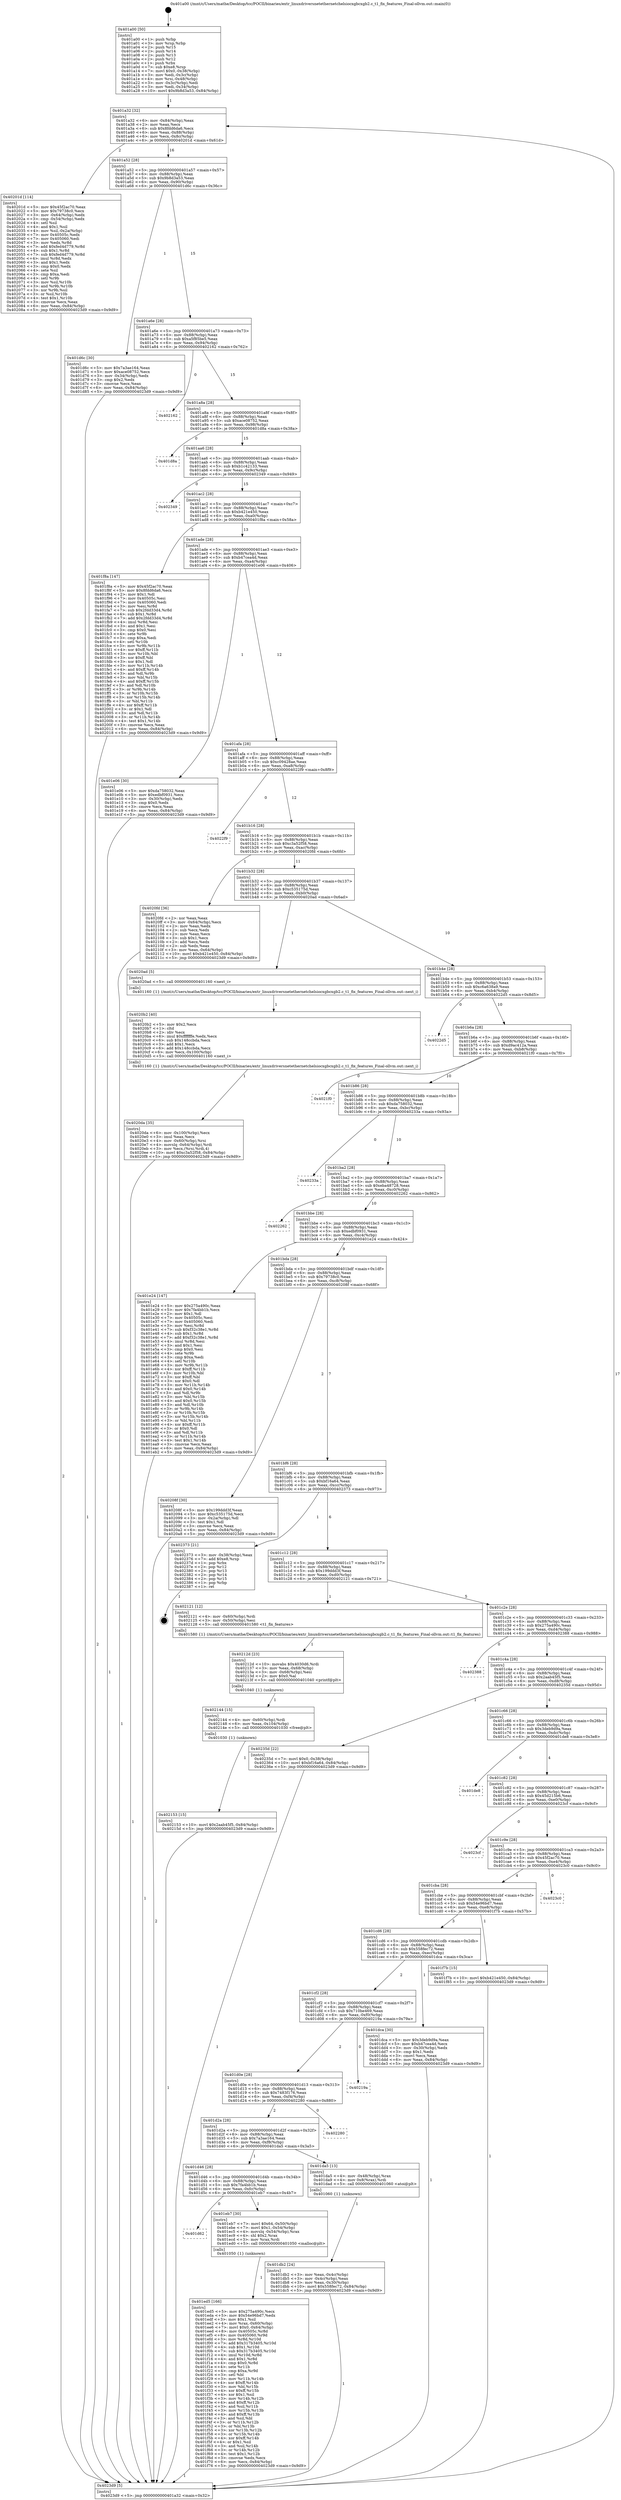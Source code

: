 digraph "0x401a00" {
  label = "0x401a00 (/mnt/c/Users/mathe/Desktop/tcc/POCII/binaries/extr_linuxdriversnetethernetchelsiocxgbcxgb2.c_t1_fix_features_Final-ollvm.out::main(0))"
  labelloc = "t"
  node[shape=record]

  Entry [label="",width=0.3,height=0.3,shape=circle,fillcolor=black,style=filled]
  "0x401a32" [label="{
     0x401a32 [32]\l
     | [instrs]\l
     &nbsp;&nbsp;0x401a32 \<+6\>: mov -0x84(%rbp),%eax\l
     &nbsp;&nbsp;0x401a38 \<+2\>: mov %eax,%ecx\l
     &nbsp;&nbsp;0x401a3a \<+6\>: sub $0x8fdd6da6,%ecx\l
     &nbsp;&nbsp;0x401a40 \<+6\>: mov %eax,-0x88(%rbp)\l
     &nbsp;&nbsp;0x401a46 \<+6\>: mov %ecx,-0x8c(%rbp)\l
     &nbsp;&nbsp;0x401a4c \<+6\>: je 000000000040201d \<main+0x61d\>\l
  }"]
  "0x40201d" [label="{
     0x40201d [114]\l
     | [instrs]\l
     &nbsp;&nbsp;0x40201d \<+5\>: mov $0x45f2ac70,%eax\l
     &nbsp;&nbsp;0x402022 \<+5\>: mov $0x79738c0,%ecx\l
     &nbsp;&nbsp;0x402027 \<+3\>: mov -0x64(%rbp),%edx\l
     &nbsp;&nbsp;0x40202a \<+3\>: cmp -0x54(%rbp),%edx\l
     &nbsp;&nbsp;0x40202d \<+4\>: setl %sil\l
     &nbsp;&nbsp;0x402031 \<+4\>: and $0x1,%sil\l
     &nbsp;&nbsp;0x402035 \<+4\>: mov %sil,-0x2a(%rbp)\l
     &nbsp;&nbsp;0x402039 \<+7\>: mov 0x40505c,%edx\l
     &nbsp;&nbsp;0x402040 \<+7\>: mov 0x405060,%edi\l
     &nbsp;&nbsp;0x402047 \<+3\>: mov %edx,%r8d\l
     &nbsp;&nbsp;0x40204a \<+7\>: add $0xfed4d779,%r8d\l
     &nbsp;&nbsp;0x402051 \<+4\>: sub $0x1,%r8d\l
     &nbsp;&nbsp;0x402055 \<+7\>: sub $0xfed4d779,%r8d\l
     &nbsp;&nbsp;0x40205c \<+4\>: imul %r8d,%edx\l
     &nbsp;&nbsp;0x402060 \<+3\>: and $0x1,%edx\l
     &nbsp;&nbsp;0x402063 \<+3\>: cmp $0x0,%edx\l
     &nbsp;&nbsp;0x402066 \<+4\>: sete %sil\l
     &nbsp;&nbsp;0x40206a \<+3\>: cmp $0xa,%edi\l
     &nbsp;&nbsp;0x40206d \<+4\>: setl %r9b\l
     &nbsp;&nbsp;0x402071 \<+3\>: mov %sil,%r10b\l
     &nbsp;&nbsp;0x402074 \<+3\>: and %r9b,%r10b\l
     &nbsp;&nbsp;0x402077 \<+3\>: xor %r9b,%sil\l
     &nbsp;&nbsp;0x40207a \<+3\>: or %sil,%r10b\l
     &nbsp;&nbsp;0x40207d \<+4\>: test $0x1,%r10b\l
     &nbsp;&nbsp;0x402081 \<+3\>: cmovne %ecx,%eax\l
     &nbsp;&nbsp;0x402084 \<+6\>: mov %eax,-0x84(%rbp)\l
     &nbsp;&nbsp;0x40208a \<+5\>: jmp 00000000004023d9 \<main+0x9d9\>\l
  }"]
  "0x401a52" [label="{
     0x401a52 [28]\l
     | [instrs]\l
     &nbsp;&nbsp;0x401a52 \<+5\>: jmp 0000000000401a57 \<main+0x57\>\l
     &nbsp;&nbsp;0x401a57 \<+6\>: mov -0x88(%rbp),%eax\l
     &nbsp;&nbsp;0x401a5d \<+5\>: sub $0x9b8d3a53,%eax\l
     &nbsp;&nbsp;0x401a62 \<+6\>: mov %eax,-0x90(%rbp)\l
     &nbsp;&nbsp;0x401a68 \<+6\>: je 0000000000401d6c \<main+0x36c\>\l
  }"]
  Exit [label="",width=0.3,height=0.3,shape=circle,fillcolor=black,style=filled,peripheries=2]
  "0x401d6c" [label="{
     0x401d6c [30]\l
     | [instrs]\l
     &nbsp;&nbsp;0x401d6c \<+5\>: mov $0x7a3ae164,%eax\l
     &nbsp;&nbsp;0x401d71 \<+5\>: mov $0xace08752,%ecx\l
     &nbsp;&nbsp;0x401d76 \<+3\>: mov -0x34(%rbp),%edx\l
     &nbsp;&nbsp;0x401d79 \<+3\>: cmp $0x2,%edx\l
     &nbsp;&nbsp;0x401d7c \<+3\>: cmovne %ecx,%eax\l
     &nbsp;&nbsp;0x401d7f \<+6\>: mov %eax,-0x84(%rbp)\l
     &nbsp;&nbsp;0x401d85 \<+5\>: jmp 00000000004023d9 \<main+0x9d9\>\l
  }"]
  "0x401a6e" [label="{
     0x401a6e [28]\l
     | [instrs]\l
     &nbsp;&nbsp;0x401a6e \<+5\>: jmp 0000000000401a73 \<main+0x73\>\l
     &nbsp;&nbsp;0x401a73 \<+6\>: mov -0x88(%rbp),%eax\l
     &nbsp;&nbsp;0x401a79 \<+5\>: sub $0xa5f85be5,%eax\l
     &nbsp;&nbsp;0x401a7e \<+6\>: mov %eax,-0x94(%rbp)\l
     &nbsp;&nbsp;0x401a84 \<+6\>: je 0000000000402162 \<main+0x762\>\l
  }"]
  "0x4023d9" [label="{
     0x4023d9 [5]\l
     | [instrs]\l
     &nbsp;&nbsp;0x4023d9 \<+5\>: jmp 0000000000401a32 \<main+0x32\>\l
  }"]
  "0x401a00" [label="{
     0x401a00 [50]\l
     | [instrs]\l
     &nbsp;&nbsp;0x401a00 \<+1\>: push %rbp\l
     &nbsp;&nbsp;0x401a01 \<+3\>: mov %rsp,%rbp\l
     &nbsp;&nbsp;0x401a04 \<+2\>: push %r15\l
     &nbsp;&nbsp;0x401a06 \<+2\>: push %r14\l
     &nbsp;&nbsp;0x401a08 \<+2\>: push %r13\l
     &nbsp;&nbsp;0x401a0a \<+2\>: push %r12\l
     &nbsp;&nbsp;0x401a0c \<+1\>: push %rbx\l
     &nbsp;&nbsp;0x401a0d \<+7\>: sub $0xe8,%rsp\l
     &nbsp;&nbsp;0x401a14 \<+7\>: movl $0x0,-0x38(%rbp)\l
     &nbsp;&nbsp;0x401a1b \<+3\>: mov %edi,-0x3c(%rbp)\l
     &nbsp;&nbsp;0x401a1e \<+4\>: mov %rsi,-0x48(%rbp)\l
     &nbsp;&nbsp;0x401a22 \<+3\>: mov -0x3c(%rbp),%edi\l
     &nbsp;&nbsp;0x401a25 \<+3\>: mov %edi,-0x34(%rbp)\l
     &nbsp;&nbsp;0x401a28 \<+10\>: movl $0x9b8d3a53,-0x84(%rbp)\l
  }"]
  "0x402153" [label="{
     0x402153 [15]\l
     | [instrs]\l
     &nbsp;&nbsp;0x402153 \<+10\>: movl $0x2aab45f5,-0x84(%rbp)\l
     &nbsp;&nbsp;0x40215d \<+5\>: jmp 00000000004023d9 \<main+0x9d9\>\l
  }"]
  "0x402162" [label="{
     0x402162\l
  }", style=dashed]
  "0x401a8a" [label="{
     0x401a8a [28]\l
     | [instrs]\l
     &nbsp;&nbsp;0x401a8a \<+5\>: jmp 0000000000401a8f \<main+0x8f\>\l
     &nbsp;&nbsp;0x401a8f \<+6\>: mov -0x88(%rbp),%eax\l
     &nbsp;&nbsp;0x401a95 \<+5\>: sub $0xace08752,%eax\l
     &nbsp;&nbsp;0x401a9a \<+6\>: mov %eax,-0x98(%rbp)\l
     &nbsp;&nbsp;0x401aa0 \<+6\>: je 0000000000401d8a \<main+0x38a\>\l
  }"]
  "0x402144" [label="{
     0x402144 [15]\l
     | [instrs]\l
     &nbsp;&nbsp;0x402144 \<+4\>: mov -0x60(%rbp),%rdi\l
     &nbsp;&nbsp;0x402148 \<+6\>: mov %eax,-0x104(%rbp)\l
     &nbsp;&nbsp;0x40214e \<+5\>: call 0000000000401030 \<free@plt\>\l
     | [calls]\l
     &nbsp;&nbsp;0x401030 \{1\} (unknown)\l
  }"]
  "0x401d8a" [label="{
     0x401d8a\l
  }", style=dashed]
  "0x401aa6" [label="{
     0x401aa6 [28]\l
     | [instrs]\l
     &nbsp;&nbsp;0x401aa6 \<+5\>: jmp 0000000000401aab \<main+0xab\>\l
     &nbsp;&nbsp;0x401aab \<+6\>: mov -0x88(%rbp),%eax\l
     &nbsp;&nbsp;0x401ab1 \<+5\>: sub $0xb1c42133,%eax\l
     &nbsp;&nbsp;0x401ab6 \<+6\>: mov %eax,-0x9c(%rbp)\l
     &nbsp;&nbsp;0x401abc \<+6\>: je 0000000000402349 \<main+0x949\>\l
  }"]
  "0x40212d" [label="{
     0x40212d [23]\l
     | [instrs]\l
     &nbsp;&nbsp;0x40212d \<+10\>: movabs $0x4030d6,%rdi\l
     &nbsp;&nbsp;0x402137 \<+3\>: mov %eax,-0x68(%rbp)\l
     &nbsp;&nbsp;0x40213a \<+3\>: mov -0x68(%rbp),%esi\l
     &nbsp;&nbsp;0x40213d \<+2\>: mov $0x0,%al\l
     &nbsp;&nbsp;0x40213f \<+5\>: call 0000000000401040 \<printf@plt\>\l
     | [calls]\l
     &nbsp;&nbsp;0x401040 \{1\} (unknown)\l
  }"]
  "0x402349" [label="{
     0x402349\l
  }", style=dashed]
  "0x401ac2" [label="{
     0x401ac2 [28]\l
     | [instrs]\l
     &nbsp;&nbsp;0x401ac2 \<+5\>: jmp 0000000000401ac7 \<main+0xc7\>\l
     &nbsp;&nbsp;0x401ac7 \<+6\>: mov -0x88(%rbp),%eax\l
     &nbsp;&nbsp;0x401acd \<+5\>: sub $0xb421e450,%eax\l
     &nbsp;&nbsp;0x401ad2 \<+6\>: mov %eax,-0xa0(%rbp)\l
     &nbsp;&nbsp;0x401ad8 \<+6\>: je 0000000000401f8a \<main+0x58a\>\l
  }"]
  "0x4020da" [label="{
     0x4020da [35]\l
     | [instrs]\l
     &nbsp;&nbsp;0x4020da \<+6\>: mov -0x100(%rbp),%ecx\l
     &nbsp;&nbsp;0x4020e0 \<+3\>: imul %eax,%ecx\l
     &nbsp;&nbsp;0x4020e3 \<+4\>: mov -0x60(%rbp),%rsi\l
     &nbsp;&nbsp;0x4020e7 \<+4\>: movslq -0x64(%rbp),%rdi\l
     &nbsp;&nbsp;0x4020eb \<+3\>: mov %ecx,(%rsi,%rdi,4)\l
     &nbsp;&nbsp;0x4020ee \<+10\>: movl $0xc3a52f58,-0x84(%rbp)\l
     &nbsp;&nbsp;0x4020f8 \<+5\>: jmp 00000000004023d9 \<main+0x9d9\>\l
  }"]
  "0x401f8a" [label="{
     0x401f8a [147]\l
     | [instrs]\l
     &nbsp;&nbsp;0x401f8a \<+5\>: mov $0x45f2ac70,%eax\l
     &nbsp;&nbsp;0x401f8f \<+5\>: mov $0x8fdd6da6,%ecx\l
     &nbsp;&nbsp;0x401f94 \<+2\>: mov $0x1,%dl\l
     &nbsp;&nbsp;0x401f96 \<+7\>: mov 0x40505c,%esi\l
     &nbsp;&nbsp;0x401f9d \<+7\>: mov 0x405060,%edi\l
     &nbsp;&nbsp;0x401fa4 \<+3\>: mov %esi,%r8d\l
     &nbsp;&nbsp;0x401fa7 \<+7\>: sub $0x2fdd33d4,%r8d\l
     &nbsp;&nbsp;0x401fae \<+4\>: sub $0x1,%r8d\l
     &nbsp;&nbsp;0x401fb2 \<+7\>: add $0x2fdd33d4,%r8d\l
     &nbsp;&nbsp;0x401fb9 \<+4\>: imul %r8d,%esi\l
     &nbsp;&nbsp;0x401fbd \<+3\>: and $0x1,%esi\l
     &nbsp;&nbsp;0x401fc0 \<+3\>: cmp $0x0,%esi\l
     &nbsp;&nbsp;0x401fc3 \<+4\>: sete %r9b\l
     &nbsp;&nbsp;0x401fc7 \<+3\>: cmp $0xa,%edi\l
     &nbsp;&nbsp;0x401fca \<+4\>: setl %r10b\l
     &nbsp;&nbsp;0x401fce \<+3\>: mov %r9b,%r11b\l
     &nbsp;&nbsp;0x401fd1 \<+4\>: xor $0xff,%r11b\l
     &nbsp;&nbsp;0x401fd5 \<+3\>: mov %r10b,%bl\l
     &nbsp;&nbsp;0x401fd8 \<+3\>: xor $0xff,%bl\l
     &nbsp;&nbsp;0x401fdb \<+3\>: xor $0x1,%dl\l
     &nbsp;&nbsp;0x401fde \<+3\>: mov %r11b,%r14b\l
     &nbsp;&nbsp;0x401fe1 \<+4\>: and $0xff,%r14b\l
     &nbsp;&nbsp;0x401fe5 \<+3\>: and %dl,%r9b\l
     &nbsp;&nbsp;0x401fe8 \<+3\>: mov %bl,%r15b\l
     &nbsp;&nbsp;0x401feb \<+4\>: and $0xff,%r15b\l
     &nbsp;&nbsp;0x401fef \<+3\>: and %dl,%r10b\l
     &nbsp;&nbsp;0x401ff2 \<+3\>: or %r9b,%r14b\l
     &nbsp;&nbsp;0x401ff5 \<+3\>: or %r10b,%r15b\l
     &nbsp;&nbsp;0x401ff8 \<+3\>: xor %r15b,%r14b\l
     &nbsp;&nbsp;0x401ffb \<+3\>: or %bl,%r11b\l
     &nbsp;&nbsp;0x401ffe \<+4\>: xor $0xff,%r11b\l
     &nbsp;&nbsp;0x402002 \<+3\>: or $0x1,%dl\l
     &nbsp;&nbsp;0x402005 \<+3\>: and %dl,%r11b\l
     &nbsp;&nbsp;0x402008 \<+3\>: or %r11b,%r14b\l
     &nbsp;&nbsp;0x40200b \<+4\>: test $0x1,%r14b\l
     &nbsp;&nbsp;0x40200f \<+3\>: cmovne %ecx,%eax\l
     &nbsp;&nbsp;0x402012 \<+6\>: mov %eax,-0x84(%rbp)\l
     &nbsp;&nbsp;0x402018 \<+5\>: jmp 00000000004023d9 \<main+0x9d9\>\l
  }"]
  "0x401ade" [label="{
     0x401ade [28]\l
     | [instrs]\l
     &nbsp;&nbsp;0x401ade \<+5\>: jmp 0000000000401ae3 \<main+0xe3\>\l
     &nbsp;&nbsp;0x401ae3 \<+6\>: mov -0x88(%rbp),%eax\l
     &nbsp;&nbsp;0x401ae9 \<+5\>: sub $0xb47cea4d,%eax\l
     &nbsp;&nbsp;0x401aee \<+6\>: mov %eax,-0xa4(%rbp)\l
     &nbsp;&nbsp;0x401af4 \<+6\>: je 0000000000401e06 \<main+0x406\>\l
  }"]
  "0x4020b2" [label="{
     0x4020b2 [40]\l
     | [instrs]\l
     &nbsp;&nbsp;0x4020b2 \<+5\>: mov $0x2,%ecx\l
     &nbsp;&nbsp;0x4020b7 \<+1\>: cltd\l
     &nbsp;&nbsp;0x4020b8 \<+2\>: idiv %ecx\l
     &nbsp;&nbsp;0x4020ba \<+6\>: imul $0xfffffffe,%edx,%ecx\l
     &nbsp;&nbsp;0x4020c0 \<+6\>: sub $0x148ccbda,%ecx\l
     &nbsp;&nbsp;0x4020c6 \<+3\>: add $0x1,%ecx\l
     &nbsp;&nbsp;0x4020c9 \<+6\>: add $0x148ccbda,%ecx\l
     &nbsp;&nbsp;0x4020cf \<+6\>: mov %ecx,-0x100(%rbp)\l
     &nbsp;&nbsp;0x4020d5 \<+5\>: call 0000000000401160 \<next_i\>\l
     | [calls]\l
     &nbsp;&nbsp;0x401160 \{1\} (/mnt/c/Users/mathe/Desktop/tcc/POCII/binaries/extr_linuxdriversnetethernetchelsiocxgbcxgb2.c_t1_fix_features_Final-ollvm.out::next_i)\l
  }"]
  "0x401e06" [label="{
     0x401e06 [30]\l
     | [instrs]\l
     &nbsp;&nbsp;0x401e06 \<+5\>: mov $0xda758032,%eax\l
     &nbsp;&nbsp;0x401e0b \<+5\>: mov $0xedbf0931,%ecx\l
     &nbsp;&nbsp;0x401e10 \<+3\>: mov -0x30(%rbp),%edx\l
     &nbsp;&nbsp;0x401e13 \<+3\>: cmp $0x0,%edx\l
     &nbsp;&nbsp;0x401e16 \<+3\>: cmove %ecx,%eax\l
     &nbsp;&nbsp;0x401e19 \<+6\>: mov %eax,-0x84(%rbp)\l
     &nbsp;&nbsp;0x401e1f \<+5\>: jmp 00000000004023d9 \<main+0x9d9\>\l
  }"]
  "0x401afa" [label="{
     0x401afa [28]\l
     | [instrs]\l
     &nbsp;&nbsp;0x401afa \<+5\>: jmp 0000000000401aff \<main+0xff\>\l
     &nbsp;&nbsp;0x401aff \<+6\>: mov -0x88(%rbp),%eax\l
     &nbsp;&nbsp;0x401b05 \<+5\>: sub $0xc09428ae,%eax\l
     &nbsp;&nbsp;0x401b0a \<+6\>: mov %eax,-0xa8(%rbp)\l
     &nbsp;&nbsp;0x401b10 \<+6\>: je 00000000004022f9 \<main+0x8f9\>\l
  }"]
  "0x401ed5" [label="{
     0x401ed5 [166]\l
     | [instrs]\l
     &nbsp;&nbsp;0x401ed5 \<+5\>: mov $0x275a490c,%ecx\l
     &nbsp;&nbsp;0x401eda \<+5\>: mov $0x54e96bd7,%edx\l
     &nbsp;&nbsp;0x401edf \<+3\>: mov $0x1,%sil\l
     &nbsp;&nbsp;0x401ee2 \<+4\>: mov %rax,-0x60(%rbp)\l
     &nbsp;&nbsp;0x401ee6 \<+7\>: movl $0x0,-0x64(%rbp)\l
     &nbsp;&nbsp;0x401eed \<+8\>: mov 0x40505c,%r8d\l
     &nbsp;&nbsp;0x401ef5 \<+8\>: mov 0x405060,%r9d\l
     &nbsp;&nbsp;0x401efd \<+3\>: mov %r8d,%r10d\l
     &nbsp;&nbsp;0x401f00 \<+7\>: add $0x317b3405,%r10d\l
     &nbsp;&nbsp;0x401f07 \<+4\>: sub $0x1,%r10d\l
     &nbsp;&nbsp;0x401f0b \<+7\>: sub $0x317b3405,%r10d\l
     &nbsp;&nbsp;0x401f12 \<+4\>: imul %r10d,%r8d\l
     &nbsp;&nbsp;0x401f16 \<+4\>: and $0x1,%r8d\l
     &nbsp;&nbsp;0x401f1a \<+4\>: cmp $0x0,%r8d\l
     &nbsp;&nbsp;0x401f1e \<+4\>: sete %r11b\l
     &nbsp;&nbsp;0x401f22 \<+4\>: cmp $0xa,%r9d\l
     &nbsp;&nbsp;0x401f26 \<+3\>: setl %bl\l
     &nbsp;&nbsp;0x401f29 \<+3\>: mov %r11b,%r14b\l
     &nbsp;&nbsp;0x401f2c \<+4\>: xor $0xff,%r14b\l
     &nbsp;&nbsp;0x401f30 \<+3\>: mov %bl,%r15b\l
     &nbsp;&nbsp;0x401f33 \<+4\>: xor $0xff,%r15b\l
     &nbsp;&nbsp;0x401f37 \<+4\>: xor $0x1,%sil\l
     &nbsp;&nbsp;0x401f3b \<+3\>: mov %r14b,%r12b\l
     &nbsp;&nbsp;0x401f3e \<+4\>: and $0xff,%r12b\l
     &nbsp;&nbsp;0x401f42 \<+3\>: and %sil,%r11b\l
     &nbsp;&nbsp;0x401f45 \<+3\>: mov %r15b,%r13b\l
     &nbsp;&nbsp;0x401f48 \<+4\>: and $0xff,%r13b\l
     &nbsp;&nbsp;0x401f4c \<+3\>: and %sil,%bl\l
     &nbsp;&nbsp;0x401f4f \<+3\>: or %r11b,%r12b\l
     &nbsp;&nbsp;0x401f52 \<+3\>: or %bl,%r13b\l
     &nbsp;&nbsp;0x401f55 \<+3\>: xor %r13b,%r12b\l
     &nbsp;&nbsp;0x401f58 \<+3\>: or %r15b,%r14b\l
     &nbsp;&nbsp;0x401f5b \<+4\>: xor $0xff,%r14b\l
     &nbsp;&nbsp;0x401f5f \<+4\>: or $0x1,%sil\l
     &nbsp;&nbsp;0x401f63 \<+3\>: and %sil,%r14b\l
     &nbsp;&nbsp;0x401f66 \<+3\>: or %r14b,%r12b\l
     &nbsp;&nbsp;0x401f69 \<+4\>: test $0x1,%r12b\l
     &nbsp;&nbsp;0x401f6d \<+3\>: cmovne %edx,%ecx\l
     &nbsp;&nbsp;0x401f70 \<+6\>: mov %ecx,-0x84(%rbp)\l
     &nbsp;&nbsp;0x401f76 \<+5\>: jmp 00000000004023d9 \<main+0x9d9\>\l
  }"]
  "0x4022f9" [label="{
     0x4022f9\l
  }", style=dashed]
  "0x401b16" [label="{
     0x401b16 [28]\l
     | [instrs]\l
     &nbsp;&nbsp;0x401b16 \<+5\>: jmp 0000000000401b1b \<main+0x11b\>\l
     &nbsp;&nbsp;0x401b1b \<+6\>: mov -0x88(%rbp),%eax\l
     &nbsp;&nbsp;0x401b21 \<+5\>: sub $0xc3a52f58,%eax\l
     &nbsp;&nbsp;0x401b26 \<+6\>: mov %eax,-0xac(%rbp)\l
     &nbsp;&nbsp;0x401b2c \<+6\>: je 00000000004020fd \<main+0x6fd\>\l
  }"]
  "0x401d62" [label="{
     0x401d62\l
  }", style=dashed]
  "0x4020fd" [label="{
     0x4020fd [36]\l
     | [instrs]\l
     &nbsp;&nbsp;0x4020fd \<+2\>: xor %eax,%eax\l
     &nbsp;&nbsp;0x4020ff \<+3\>: mov -0x64(%rbp),%ecx\l
     &nbsp;&nbsp;0x402102 \<+2\>: mov %eax,%edx\l
     &nbsp;&nbsp;0x402104 \<+2\>: sub %ecx,%edx\l
     &nbsp;&nbsp;0x402106 \<+2\>: mov %eax,%ecx\l
     &nbsp;&nbsp;0x402108 \<+3\>: sub $0x1,%ecx\l
     &nbsp;&nbsp;0x40210b \<+2\>: add %ecx,%edx\l
     &nbsp;&nbsp;0x40210d \<+2\>: sub %edx,%eax\l
     &nbsp;&nbsp;0x40210f \<+3\>: mov %eax,-0x64(%rbp)\l
     &nbsp;&nbsp;0x402112 \<+10\>: movl $0xb421e450,-0x84(%rbp)\l
     &nbsp;&nbsp;0x40211c \<+5\>: jmp 00000000004023d9 \<main+0x9d9\>\l
  }"]
  "0x401b32" [label="{
     0x401b32 [28]\l
     | [instrs]\l
     &nbsp;&nbsp;0x401b32 \<+5\>: jmp 0000000000401b37 \<main+0x137\>\l
     &nbsp;&nbsp;0x401b37 \<+6\>: mov -0x88(%rbp),%eax\l
     &nbsp;&nbsp;0x401b3d \<+5\>: sub $0xc535175d,%eax\l
     &nbsp;&nbsp;0x401b42 \<+6\>: mov %eax,-0xb0(%rbp)\l
     &nbsp;&nbsp;0x401b48 \<+6\>: je 00000000004020ad \<main+0x6ad\>\l
  }"]
  "0x401eb7" [label="{
     0x401eb7 [30]\l
     | [instrs]\l
     &nbsp;&nbsp;0x401eb7 \<+7\>: movl $0x64,-0x50(%rbp)\l
     &nbsp;&nbsp;0x401ebe \<+7\>: movl $0x1,-0x54(%rbp)\l
     &nbsp;&nbsp;0x401ec5 \<+4\>: movslq -0x54(%rbp),%rax\l
     &nbsp;&nbsp;0x401ec9 \<+4\>: shl $0x2,%rax\l
     &nbsp;&nbsp;0x401ecd \<+3\>: mov %rax,%rdi\l
     &nbsp;&nbsp;0x401ed0 \<+5\>: call 0000000000401050 \<malloc@plt\>\l
     | [calls]\l
     &nbsp;&nbsp;0x401050 \{1\} (unknown)\l
  }"]
  "0x4020ad" [label="{
     0x4020ad [5]\l
     | [instrs]\l
     &nbsp;&nbsp;0x4020ad \<+5\>: call 0000000000401160 \<next_i\>\l
     | [calls]\l
     &nbsp;&nbsp;0x401160 \{1\} (/mnt/c/Users/mathe/Desktop/tcc/POCII/binaries/extr_linuxdriversnetethernetchelsiocxgbcxgb2.c_t1_fix_features_Final-ollvm.out::next_i)\l
  }"]
  "0x401b4e" [label="{
     0x401b4e [28]\l
     | [instrs]\l
     &nbsp;&nbsp;0x401b4e \<+5\>: jmp 0000000000401b53 \<main+0x153\>\l
     &nbsp;&nbsp;0x401b53 \<+6\>: mov -0x88(%rbp),%eax\l
     &nbsp;&nbsp;0x401b59 \<+5\>: sub $0xc6a638a9,%eax\l
     &nbsp;&nbsp;0x401b5e \<+6\>: mov %eax,-0xb4(%rbp)\l
     &nbsp;&nbsp;0x401b64 \<+6\>: je 00000000004022d5 \<main+0x8d5\>\l
  }"]
  "0x401db2" [label="{
     0x401db2 [24]\l
     | [instrs]\l
     &nbsp;&nbsp;0x401db2 \<+3\>: mov %eax,-0x4c(%rbp)\l
     &nbsp;&nbsp;0x401db5 \<+3\>: mov -0x4c(%rbp),%eax\l
     &nbsp;&nbsp;0x401db8 \<+3\>: mov %eax,-0x30(%rbp)\l
     &nbsp;&nbsp;0x401dbb \<+10\>: movl $0x558fec72,-0x84(%rbp)\l
     &nbsp;&nbsp;0x401dc5 \<+5\>: jmp 00000000004023d9 \<main+0x9d9\>\l
  }"]
  "0x4022d5" [label="{
     0x4022d5\l
  }", style=dashed]
  "0x401b6a" [label="{
     0x401b6a [28]\l
     | [instrs]\l
     &nbsp;&nbsp;0x401b6a \<+5\>: jmp 0000000000401b6f \<main+0x16f\>\l
     &nbsp;&nbsp;0x401b6f \<+6\>: mov -0x88(%rbp),%eax\l
     &nbsp;&nbsp;0x401b75 \<+5\>: sub $0xd9ac412a,%eax\l
     &nbsp;&nbsp;0x401b7a \<+6\>: mov %eax,-0xb8(%rbp)\l
     &nbsp;&nbsp;0x401b80 \<+6\>: je 00000000004021f0 \<main+0x7f0\>\l
  }"]
  "0x401d46" [label="{
     0x401d46 [28]\l
     | [instrs]\l
     &nbsp;&nbsp;0x401d46 \<+5\>: jmp 0000000000401d4b \<main+0x34b\>\l
     &nbsp;&nbsp;0x401d4b \<+6\>: mov -0x88(%rbp),%eax\l
     &nbsp;&nbsp;0x401d51 \<+5\>: sub $0x7fa4bb1b,%eax\l
     &nbsp;&nbsp;0x401d56 \<+6\>: mov %eax,-0xfc(%rbp)\l
     &nbsp;&nbsp;0x401d5c \<+6\>: je 0000000000401eb7 \<main+0x4b7\>\l
  }"]
  "0x4021f0" [label="{
     0x4021f0\l
  }", style=dashed]
  "0x401b86" [label="{
     0x401b86 [28]\l
     | [instrs]\l
     &nbsp;&nbsp;0x401b86 \<+5\>: jmp 0000000000401b8b \<main+0x18b\>\l
     &nbsp;&nbsp;0x401b8b \<+6\>: mov -0x88(%rbp),%eax\l
     &nbsp;&nbsp;0x401b91 \<+5\>: sub $0xda758032,%eax\l
     &nbsp;&nbsp;0x401b96 \<+6\>: mov %eax,-0xbc(%rbp)\l
     &nbsp;&nbsp;0x401b9c \<+6\>: je 000000000040233a \<main+0x93a\>\l
  }"]
  "0x401da5" [label="{
     0x401da5 [13]\l
     | [instrs]\l
     &nbsp;&nbsp;0x401da5 \<+4\>: mov -0x48(%rbp),%rax\l
     &nbsp;&nbsp;0x401da9 \<+4\>: mov 0x8(%rax),%rdi\l
     &nbsp;&nbsp;0x401dad \<+5\>: call 0000000000401060 \<atoi@plt\>\l
     | [calls]\l
     &nbsp;&nbsp;0x401060 \{1\} (unknown)\l
  }"]
  "0x40233a" [label="{
     0x40233a\l
  }", style=dashed]
  "0x401ba2" [label="{
     0x401ba2 [28]\l
     | [instrs]\l
     &nbsp;&nbsp;0x401ba2 \<+5\>: jmp 0000000000401ba7 \<main+0x1a7\>\l
     &nbsp;&nbsp;0x401ba7 \<+6\>: mov -0x88(%rbp),%eax\l
     &nbsp;&nbsp;0x401bad \<+5\>: sub $0xeba48728,%eax\l
     &nbsp;&nbsp;0x401bb2 \<+6\>: mov %eax,-0xc0(%rbp)\l
     &nbsp;&nbsp;0x401bb8 \<+6\>: je 0000000000402262 \<main+0x862\>\l
  }"]
  "0x401d2a" [label="{
     0x401d2a [28]\l
     | [instrs]\l
     &nbsp;&nbsp;0x401d2a \<+5\>: jmp 0000000000401d2f \<main+0x32f\>\l
     &nbsp;&nbsp;0x401d2f \<+6\>: mov -0x88(%rbp),%eax\l
     &nbsp;&nbsp;0x401d35 \<+5\>: sub $0x7a3ae164,%eax\l
     &nbsp;&nbsp;0x401d3a \<+6\>: mov %eax,-0xf8(%rbp)\l
     &nbsp;&nbsp;0x401d40 \<+6\>: je 0000000000401da5 \<main+0x3a5\>\l
  }"]
  "0x402262" [label="{
     0x402262\l
  }", style=dashed]
  "0x401bbe" [label="{
     0x401bbe [28]\l
     | [instrs]\l
     &nbsp;&nbsp;0x401bbe \<+5\>: jmp 0000000000401bc3 \<main+0x1c3\>\l
     &nbsp;&nbsp;0x401bc3 \<+6\>: mov -0x88(%rbp),%eax\l
     &nbsp;&nbsp;0x401bc9 \<+5\>: sub $0xedbf0931,%eax\l
     &nbsp;&nbsp;0x401bce \<+6\>: mov %eax,-0xc4(%rbp)\l
     &nbsp;&nbsp;0x401bd4 \<+6\>: je 0000000000401e24 \<main+0x424\>\l
  }"]
  "0x402280" [label="{
     0x402280\l
  }", style=dashed]
  "0x401e24" [label="{
     0x401e24 [147]\l
     | [instrs]\l
     &nbsp;&nbsp;0x401e24 \<+5\>: mov $0x275a490c,%eax\l
     &nbsp;&nbsp;0x401e29 \<+5\>: mov $0x7fa4bb1b,%ecx\l
     &nbsp;&nbsp;0x401e2e \<+2\>: mov $0x1,%dl\l
     &nbsp;&nbsp;0x401e30 \<+7\>: mov 0x40505c,%esi\l
     &nbsp;&nbsp;0x401e37 \<+7\>: mov 0x405060,%edi\l
     &nbsp;&nbsp;0x401e3e \<+3\>: mov %esi,%r8d\l
     &nbsp;&nbsp;0x401e41 \<+7\>: sub $0xf32c38e1,%r8d\l
     &nbsp;&nbsp;0x401e48 \<+4\>: sub $0x1,%r8d\l
     &nbsp;&nbsp;0x401e4c \<+7\>: add $0xf32c38e1,%r8d\l
     &nbsp;&nbsp;0x401e53 \<+4\>: imul %r8d,%esi\l
     &nbsp;&nbsp;0x401e57 \<+3\>: and $0x1,%esi\l
     &nbsp;&nbsp;0x401e5a \<+3\>: cmp $0x0,%esi\l
     &nbsp;&nbsp;0x401e5d \<+4\>: sete %r9b\l
     &nbsp;&nbsp;0x401e61 \<+3\>: cmp $0xa,%edi\l
     &nbsp;&nbsp;0x401e64 \<+4\>: setl %r10b\l
     &nbsp;&nbsp;0x401e68 \<+3\>: mov %r9b,%r11b\l
     &nbsp;&nbsp;0x401e6b \<+4\>: xor $0xff,%r11b\l
     &nbsp;&nbsp;0x401e6f \<+3\>: mov %r10b,%bl\l
     &nbsp;&nbsp;0x401e72 \<+3\>: xor $0xff,%bl\l
     &nbsp;&nbsp;0x401e75 \<+3\>: xor $0x0,%dl\l
     &nbsp;&nbsp;0x401e78 \<+3\>: mov %r11b,%r14b\l
     &nbsp;&nbsp;0x401e7b \<+4\>: and $0x0,%r14b\l
     &nbsp;&nbsp;0x401e7f \<+3\>: and %dl,%r9b\l
     &nbsp;&nbsp;0x401e82 \<+3\>: mov %bl,%r15b\l
     &nbsp;&nbsp;0x401e85 \<+4\>: and $0x0,%r15b\l
     &nbsp;&nbsp;0x401e89 \<+3\>: and %dl,%r10b\l
     &nbsp;&nbsp;0x401e8c \<+3\>: or %r9b,%r14b\l
     &nbsp;&nbsp;0x401e8f \<+3\>: or %r10b,%r15b\l
     &nbsp;&nbsp;0x401e92 \<+3\>: xor %r15b,%r14b\l
     &nbsp;&nbsp;0x401e95 \<+3\>: or %bl,%r11b\l
     &nbsp;&nbsp;0x401e98 \<+4\>: xor $0xff,%r11b\l
     &nbsp;&nbsp;0x401e9c \<+3\>: or $0x0,%dl\l
     &nbsp;&nbsp;0x401e9f \<+3\>: and %dl,%r11b\l
     &nbsp;&nbsp;0x401ea2 \<+3\>: or %r11b,%r14b\l
     &nbsp;&nbsp;0x401ea5 \<+4\>: test $0x1,%r14b\l
     &nbsp;&nbsp;0x401ea9 \<+3\>: cmovne %ecx,%eax\l
     &nbsp;&nbsp;0x401eac \<+6\>: mov %eax,-0x84(%rbp)\l
     &nbsp;&nbsp;0x401eb2 \<+5\>: jmp 00000000004023d9 \<main+0x9d9\>\l
  }"]
  "0x401bda" [label="{
     0x401bda [28]\l
     | [instrs]\l
     &nbsp;&nbsp;0x401bda \<+5\>: jmp 0000000000401bdf \<main+0x1df\>\l
     &nbsp;&nbsp;0x401bdf \<+6\>: mov -0x88(%rbp),%eax\l
     &nbsp;&nbsp;0x401be5 \<+5\>: sub $0x79738c0,%eax\l
     &nbsp;&nbsp;0x401bea \<+6\>: mov %eax,-0xc8(%rbp)\l
     &nbsp;&nbsp;0x401bf0 \<+6\>: je 000000000040208f \<main+0x68f\>\l
  }"]
  "0x401d0e" [label="{
     0x401d0e [28]\l
     | [instrs]\l
     &nbsp;&nbsp;0x401d0e \<+5\>: jmp 0000000000401d13 \<main+0x313\>\l
     &nbsp;&nbsp;0x401d13 \<+6\>: mov -0x88(%rbp),%eax\l
     &nbsp;&nbsp;0x401d19 \<+5\>: sub $0x7483f176,%eax\l
     &nbsp;&nbsp;0x401d1e \<+6\>: mov %eax,-0xf4(%rbp)\l
     &nbsp;&nbsp;0x401d24 \<+6\>: je 0000000000402280 \<main+0x880\>\l
  }"]
  "0x40208f" [label="{
     0x40208f [30]\l
     | [instrs]\l
     &nbsp;&nbsp;0x40208f \<+5\>: mov $0x199ddd3f,%eax\l
     &nbsp;&nbsp;0x402094 \<+5\>: mov $0xc535175d,%ecx\l
     &nbsp;&nbsp;0x402099 \<+3\>: mov -0x2a(%rbp),%dl\l
     &nbsp;&nbsp;0x40209c \<+3\>: test $0x1,%dl\l
     &nbsp;&nbsp;0x40209f \<+3\>: cmovne %ecx,%eax\l
     &nbsp;&nbsp;0x4020a2 \<+6\>: mov %eax,-0x84(%rbp)\l
     &nbsp;&nbsp;0x4020a8 \<+5\>: jmp 00000000004023d9 \<main+0x9d9\>\l
  }"]
  "0x401bf6" [label="{
     0x401bf6 [28]\l
     | [instrs]\l
     &nbsp;&nbsp;0x401bf6 \<+5\>: jmp 0000000000401bfb \<main+0x1fb\>\l
     &nbsp;&nbsp;0x401bfb \<+6\>: mov -0x88(%rbp),%eax\l
     &nbsp;&nbsp;0x401c01 \<+5\>: sub $0xbf16a64,%eax\l
     &nbsp;&nbsp;0x401c06 \<+6\>: mov %eax,-0xcc(%rbp)\l
     &nbsp;&nbsp;0x401c0c \<+6\>: je 0000000000402373 \<main+0x973\>\l
  }"]
  "0x40219a" [label="{
     0x40219a\l
  }", style=dashed]
  "0x402373" [label="{
     0x402373 [21]\l
     | [instrs]\l
     &nbsp;&nbsp;0x402373 \<+3\>: mov -0x38(%rbp),%eax\l
     &nbsp;&nbsp;0x402376 \<+7\>: add $0xe8,%rsp\l
     &nbsp;&nbsp;0x40237d \<+1\>: pop %rbx\l
     &nbsp;&nbsp;0x40237e \<+2\>: pop %r12\l
     &nbsp;&nbsp;0x402380 \<+2\>: pop %r13\l
     &nbsp;&nbsp;0x402382 \<+2\>: pop %r14\l
     &nbsp;&nbsp;0x402384 \<+2\>: pop %r15\l
     &nbsp;&nbsp;0x402386 \<+1\>: pop %rbp\l
     &nbsp;&nbsp;0x402387 \<+1\>: ret\l
  }"]
  "0x401c12" [label="{
     0x401c12 [28]\l
     | [instrs]\l
     &nbsp;&nbsp;0x401c12 \<+5\>: jmp 0000000000401c17 \<main+0x217\>\l
     &nbsp;&nbsp;0x401c17 \<+6\>: mov -0x88(%rbp),%eax\l
     &nbsp;&nbsp;0x401c1d \<+5\>: sub $0x199ddd3f,%eax\l
     &nbsp;&nbsp;0x401c22 \<+6\>: mov %eax,-0xd0(%rbp)\l
     &nbsp;&nbsp;0x401c28 \<+6\>: je 0000000000402121 \<main+0x721\>\l
  }"]
  "0x401cf2" [label="{
     0x401cf2 [28]\l
     | [instrs]\l
     &nbsp;&nbsp;0x401cf2 \<+5\>: jmp 0000000000401cf7 \<main+0x2f7\>\l
     &nbsp;&nbsp;0x401cf7 \<+6\>: mov -0x88(%rbp),%eax\l
     &nbsp;&nbsp;0x401cfd \<+5\>: sub $0x710be469,%eax\l
     &nbsp;&nbsp;0x401d02 \<+6\>: mov %eax,-0xf0(%rbp)\l
     &nbsp;&nbsp;0x401d08 \<+6\>: je 000000000040219a \<main+0x79a\>\l
  }"]
  "0x402121" [label="{
     0x402121 [12]\l
     | [instrs]\l
     &nbsp;&nbsp;0x402121 \<+4\>: mov -0x60(%rbp),%rdi\l
     &nbsp;&nbsp;0x402125 \<+3\>: mov -0x50(%rbp),%esi\l
     &nbsp;&nbsp;0x402128 \<+5\>: call 0000000000401580 \<t1_fix_features\>\l
     | [calls]\l
     &nbsp;&nbsp;0x401580 \{1\} (/mnt/c/Users/mathe/Desktop/tcc/POCII/binaries/extr_linuxdriversnetethernetchelsiocxgbcxgb2.c_t1_fix_features_Final-ollvm.out::t1_fix_features)\l
  }"]
  "0x401c2e" [label="{
     0x401c2e [28]\l
     | [instrs]\l
     &nbsp;&nbsp;0x401c2e \<+5\>: jmp 0000000000401c33 \<main+0x233\>\l
     &nbsp;&nbsp;0x401c33 \<+6\>: mov -0x88(%rbp),%eax\l
     &nbsp;&nbsp;0x401c39 \<+5\>: sub $0x275a490c,%eax\l
     &nbsp;&nbsp;0x401c3e \<+6\>: mov %eax,-0xd4(%rbp)\l
     &nbsp;&nbsp;0x401c44 \<+6\>: je 0000000000402388 \<main+0x988\>\l
  }"]
  "0x401dca" [label="{
     0x401dca [30]\l
     | [instrs]\l
     &nbsp;&nbsp;0x401dca \<+5\>: mov $0x3deb9d9a,%eax\l
     &nbsp;&nbsp;0x401dcf \<+5\>: mov $0xb47cea4d,%ecx\l
     &nbsp;&nbsp;0x401dd4 \<+3\>: mov -0x30(%rbp),%edx\l
     &nbsp;&nbsp;0x401dd7 \<+3\>: cmp $0x1,%edx\l
     &nbsp;&nbsp;0x401dda \<+3\>: cmovl %ecx,%eax\l
     &nbsp;&nbsp;0x401ddd \<+6\>: mov %eax,-0x84(%rbp)\l
     &nbsp;&nbsp;0x401de3 \<+5\>: jmp 00000000004023d9 \<main+0x9d9\>\l
  }"]
  "0x402388" [label="{
     0x402388\l
  }", style=dashed]
  "0x401c4a" [label="{
     0x401c4a [28]\l
     | [instrs]\l
     &nbsp;&nbsp;0x401c4a \<+5\>: jmp 0000000000401c4f \<main+0x24f\>\l
     &nbsp;&nbsp;0x401c4f \<+6\>: mov -0x88(%rbp),%eax\l
     &nbsp;&nbsp;0x401c55 \<+5\>: sub $0x2aab45f5,%eax\l
     &nbsp;&nbsp;0x401c5a \<+6\>: mov %eax,-0xd8(%rbp)\l
     &nbsp;&nbsp;0x401c60 \<+6\>: je 000000000040235d \<main+0x95d\>\l
  }"]
  "0x401cd6" [label="{
     0x401cd6 [28]\l
     | [instrs]\l
     &nbsp;&nbsp;0x401cd6 \<+5\>: jmp 0000000000401cdb \<main+0x2db\>\l
     &nbsp;&nbsp;0x401cdb \<+6\>: mov -0x88(%rbp),%eax\l
     &nbsp;&nbsp;0x401ce1 \<+5\>: sub $0x558fec72,%eax\l
     &nbsp;&nbsp;0x401ce6 \<+6\>: mov %eax,-0xec(%rbp)\l
     &nbsp;&nbsp;0x401cec \<+6\>: je 0000000000401dca \<main+0x3ca\>\l
  }"]
  "0x40235d" [label="{
     0x40235d [22]\l
     | [instrs]\l
     &nbsp;&nbsp;0x40235d \<+7\>: movl $0x0,-0x38(%rbp)\l
     &nbsp;&nbsp;0x402364 \<+10\>: movl $0xbf16a64,-0x84(%rbp)\l
     &nbsp;&nbsp;0x40236e \<+5\>: jmp 00000000004023d9 \<main+0x9d9\>\l
  }"]
  "0x401c66" [label="{
     0x401c66 [28]\l
     | [instrs]\l
     &nbsp;&nbsp;0x401c66 \<+5\>: jmp 0000000000401c6b \<main+0x26b\>\l
     &nbsp;&nbsp;0x401c6b \<+6\>: mov -0x88(%rbp),%eax\l
     &nbsp;&nbsp;0x401c71 \<+5\>: sub $0x3deb9d9a,%eax\l
     &nbsp;&nbsp;0x401c76 \<+6\>: mov %eax,-0xdc(%rbp)\l
     &nbsp;&nbsp;0x401c7c \<+6\>: je 0000000000401de8 \<main+0x3e8\>\l
  }"]
  "0x401f7b" [label="{
     0x401f7b [15]\l
     | [instrs]\l
     &nbsp;&nbsp;0x401f7b \<+10\>: movl $0xb421e450,-0x84(%rbp)\l
     &nbsp;&nbsp;0x401f85 \<+5\>: jmp 00000000004023d9 \<main+0x9d9\>\l
  }"]
  "0x401de8" [label="{
     0x401de8\l
  }", style=dashed]
  "0x401c82" [label="{
     0x401c82 [28]\l
     | [instrs]\l
     &nbsp;&nbsp;0x401c82 \<+5\>: jmp 0000000000401c87 \<main+0x287\>\l
     &nbsp;&nbsp;0x401c87 \<+6\>: mov -0x88(%rbp),%eax\l
     &nbsp;&nbsp;0x401c8d \<+5\>: sub $0x45d215b6,%eax\l
     &nbsp;&nbsp;0x401c92 \<+6\>: mov %eax,-0xe0(%rbp)\l
     &nbsp;&nbsp;0x401c98 \<+6\>: je 00000000004023cf \<main+0x9cf\>\l
  }"]
  "0x401cba" [label="{
     0x401cba [28]\l
     | [instrs]\l
     &nbsp;&nbsp;0x401cba \<+5\>: jmp 0000000000401cbf \<main+0x2bf\>\l
     &nbsp;&nbsp;0x401cbf \<+6\>: mov -0x88(%rbp),%eax\l
     &nbsp;&nbsp;0x401cc5 \<+5\>: sub $0x54e96bd7,%eax\l
     &nbsp;&nbsp;0x401cca \<+6\>: mov %eax,-0xe8(%rbp)\l
     &nbsp;&nbsp;0x401cd0 \<+6\>: je 0000000000401f7b \<main+0x57b\>\l
  }"]
  "0x4023cf" [label="{
     0x4023cf\l
  }", style=dashed]
  "0x401c9e" [label="{
     0x401c9e [28]\l
     | [instrs]\l
     &nbsp;&nbsp;0x401c9e \<+5\>: jmp 0000000000401ca3 \<main+0x2a3\>\l
     &nbsp;&nbsp;0x401ca3 \<+6\>: mov -0x88(%rbp),%eax\l
     &nbsp;&nbsp;0x401ca9 \<+5\>: sub $0x45f2ac70,%eax\l
     &nbsp;&nbsp;0x401cae \<+6\>: mov %eax,-0xe4(%rbp)\l
     &nbsp;&nbsp;0x401cb4 \<+6\>: je 00000000004023c0 \<main+0x9c0\>\l
  }"]
  "0x4023c0" [label="{
     0x4023c0\l
  }", style=dashed]
  Entry -> "0x401a00" [label=" 1"]
  "0x401a32" -> "0x40201d" [label=" 2"]
  "0x401a32" -> "0x401a52" [label=" 16"]
  "0x402373" -> Exit [label=" 1"]
  "0x401a52" -> "0x401d6c" [label=" 1"]
  "0x401a52" -> "0x401a6e" [label=" 15"]
  "0x401d6c" -> "0x4023d9" [label=" 1"]
  "0x401a00" -> "0x401a32" [label=" 1"]
  "0x4023d9" -> "0x401a32" [label=" 17"]
  "0x40235d" -> "0x4023d9" [label=" 1"]
  "0x401a6e" -> "0x402162" [label=" 0"]
  "0x401a6e" -> "0x401a8a" [label=" 15"]
  "0x402153" -> "0x4023d9" [label=" 1"]
  "0x401a8a" -> "0x401d8a" [label=" 0"]
  "0x401a8a" -> "0x401aa6" [label=" 15"]
  "0x402144" -> "0x402153" [label=" 1"]
  "0x401aa6" -> "0x402349" [label=" 0"]
  "0x401aa6" -> "0x401ac2" [label=" 15"]
  "0x40212d" -> "0x402144" [label=" 1"]
  "0x401ac2" -> "0x401f8a" [label=" 2"]
  "0x401ac2" -> "0x401ade" [label=" 13"]
  "0x402121" -> "0x40212d" [label=" 1"]
  "0x401ade" -> "0x401e06" [label=" 1"]
  "0x401ade" -> "0x401afa" [label=" 12"]
  "0x4020fd" -> "0x4023d9" [label=" 1"]
  "0x401afa" -> "0x4022f9" [label=" 0"]
  "0x401afa" -> "0x401b16" [label=" 12"]
  "0x4020da" -> "0x4023d9" [label=" 1"]
  "0x401b16" -> "0x4020fd" [label=" 1"]
  "0x401b16" -> "0x401b32" [label=" 11"]
  "0x4020b2" -> "0x4020da" [label=" 1"]
  "0x401b32" -> "0x4020ad" [label=" 1"]
  "0x401b32" -> "0x401b4e" [label=" 10"]
  "0x4020ad" -> "0x4020b2" [label=" 1"]
  "0x401b4e" -> "0x4022d5" [label=" 0"]
  "0x401b4e" -> "0x401b6a" [label=" 10"]
  "0x40201d" -> "0x4023d9" [label=" 2"]
  "0x401b6a" -> "0x4021f0" [label=" 0"]
  "0x401b6a" -> "0x401b86" [label=" 10"]
  "0x401f8a" -> "0x4023d9" [label=" 2"]
  "0x401b86" -> "0x40233a" [label=" 0"]
  "0x401b86" -> "0x401ba2" [label=" 10"]
  "0x401f7b" -> "0x4023d9" [label=" 1"]
  "0x401ba2" -> "0x402262" [label=" 0"]
  "0x401ba2" -> "0x401bbe" [label=" 10"]
  "0x401eb7" -> "0x401ed5" [label=" 1"]
  "0x401bbe" -> "0x401e24" [label=" 1"]
  "0x401bbe" -> "0x401bda" [label=" 9"]
  "0x401d46" -> "0x401d62" [label=" 0"]
  "0x401bda" -> "0x40208f" [label=" 2"]
  "0x401bda" -> "0x401bf6" [label=" 7"]
  "0x40208f" -> "0x4023d9" [label=" 2"]
  "0x401bf6" -> "0x402373" [label=" 1"]
  "0x401bf6" -> "0x401c12" [label=" 6"]
  "0x401e24" -> "0x4023d9" [label=" 1"]
  "0x401c12" -> "0x402121" [label=" 1"]
  "0x401c12" -> "0x401c2e" [label=" 5"]
  "0x401dca" -> "0x4023d9" [label=" 1"]
  "0x401c2e" -> "0x402388" [label=" 0"]
  "0x401c2e" -> "0x401c4a" [label=" 5"]
  "0x401db2" -> "0x4023d9" [label=" 1"]
  "0x401c4a" -> "0x40235d" [label=" 1"]
  "0x401c4a" -> "0x401c66" [label=" 4"]
  "0x401d2a" -> "0x401d46" [label=" 1"]
  "0x401c66" -> "0x401de8" [label=" 0"]
  "0x401c66" -> "0x401c82" [label=" 4"]
  "0x401d2a" -> "0x401da5" [label=" 1"]
  "0x401c82" -> "0x4023cf" [label=" 0"]
  "0x401c82" -> "0x401c9e" [label=" 4"]
  "0x401d0e" -> "0x401d2a" [label=" 2"]
  "0x401c9e" -> "0x4023c0" [label=" 0"]
  "0x401c9e" -> "0x401cba" [label=" 4"]
  "0x401ed5" -> "0x4023d9" [label=" 1"]
  "0x401cba" -> "0x401f7b" [label=" 1"]
  "0x401cba" -> "0x401cd6" [label=" 3"]
  "0x401da5" -> "0x401db2" [label=" 1"]
  "0x401cd6" -> "0x401dca" [label=" 1"]
  "0x401cd6" -> "0x401cf2" [label=" 2"]
  "0x401e06" -> "0x4023d9" [label=" 1"]
  "0x401cf2" -> "0x40219a" [label=" 0"]
  "0x401cf2" -> "0x401d0e" [label=" 2"]
  "0x401d46" -> "0x401eb7" [label=" 1"]
  "0x401d0e" -> "0x402280" [label=" 0"]
}
